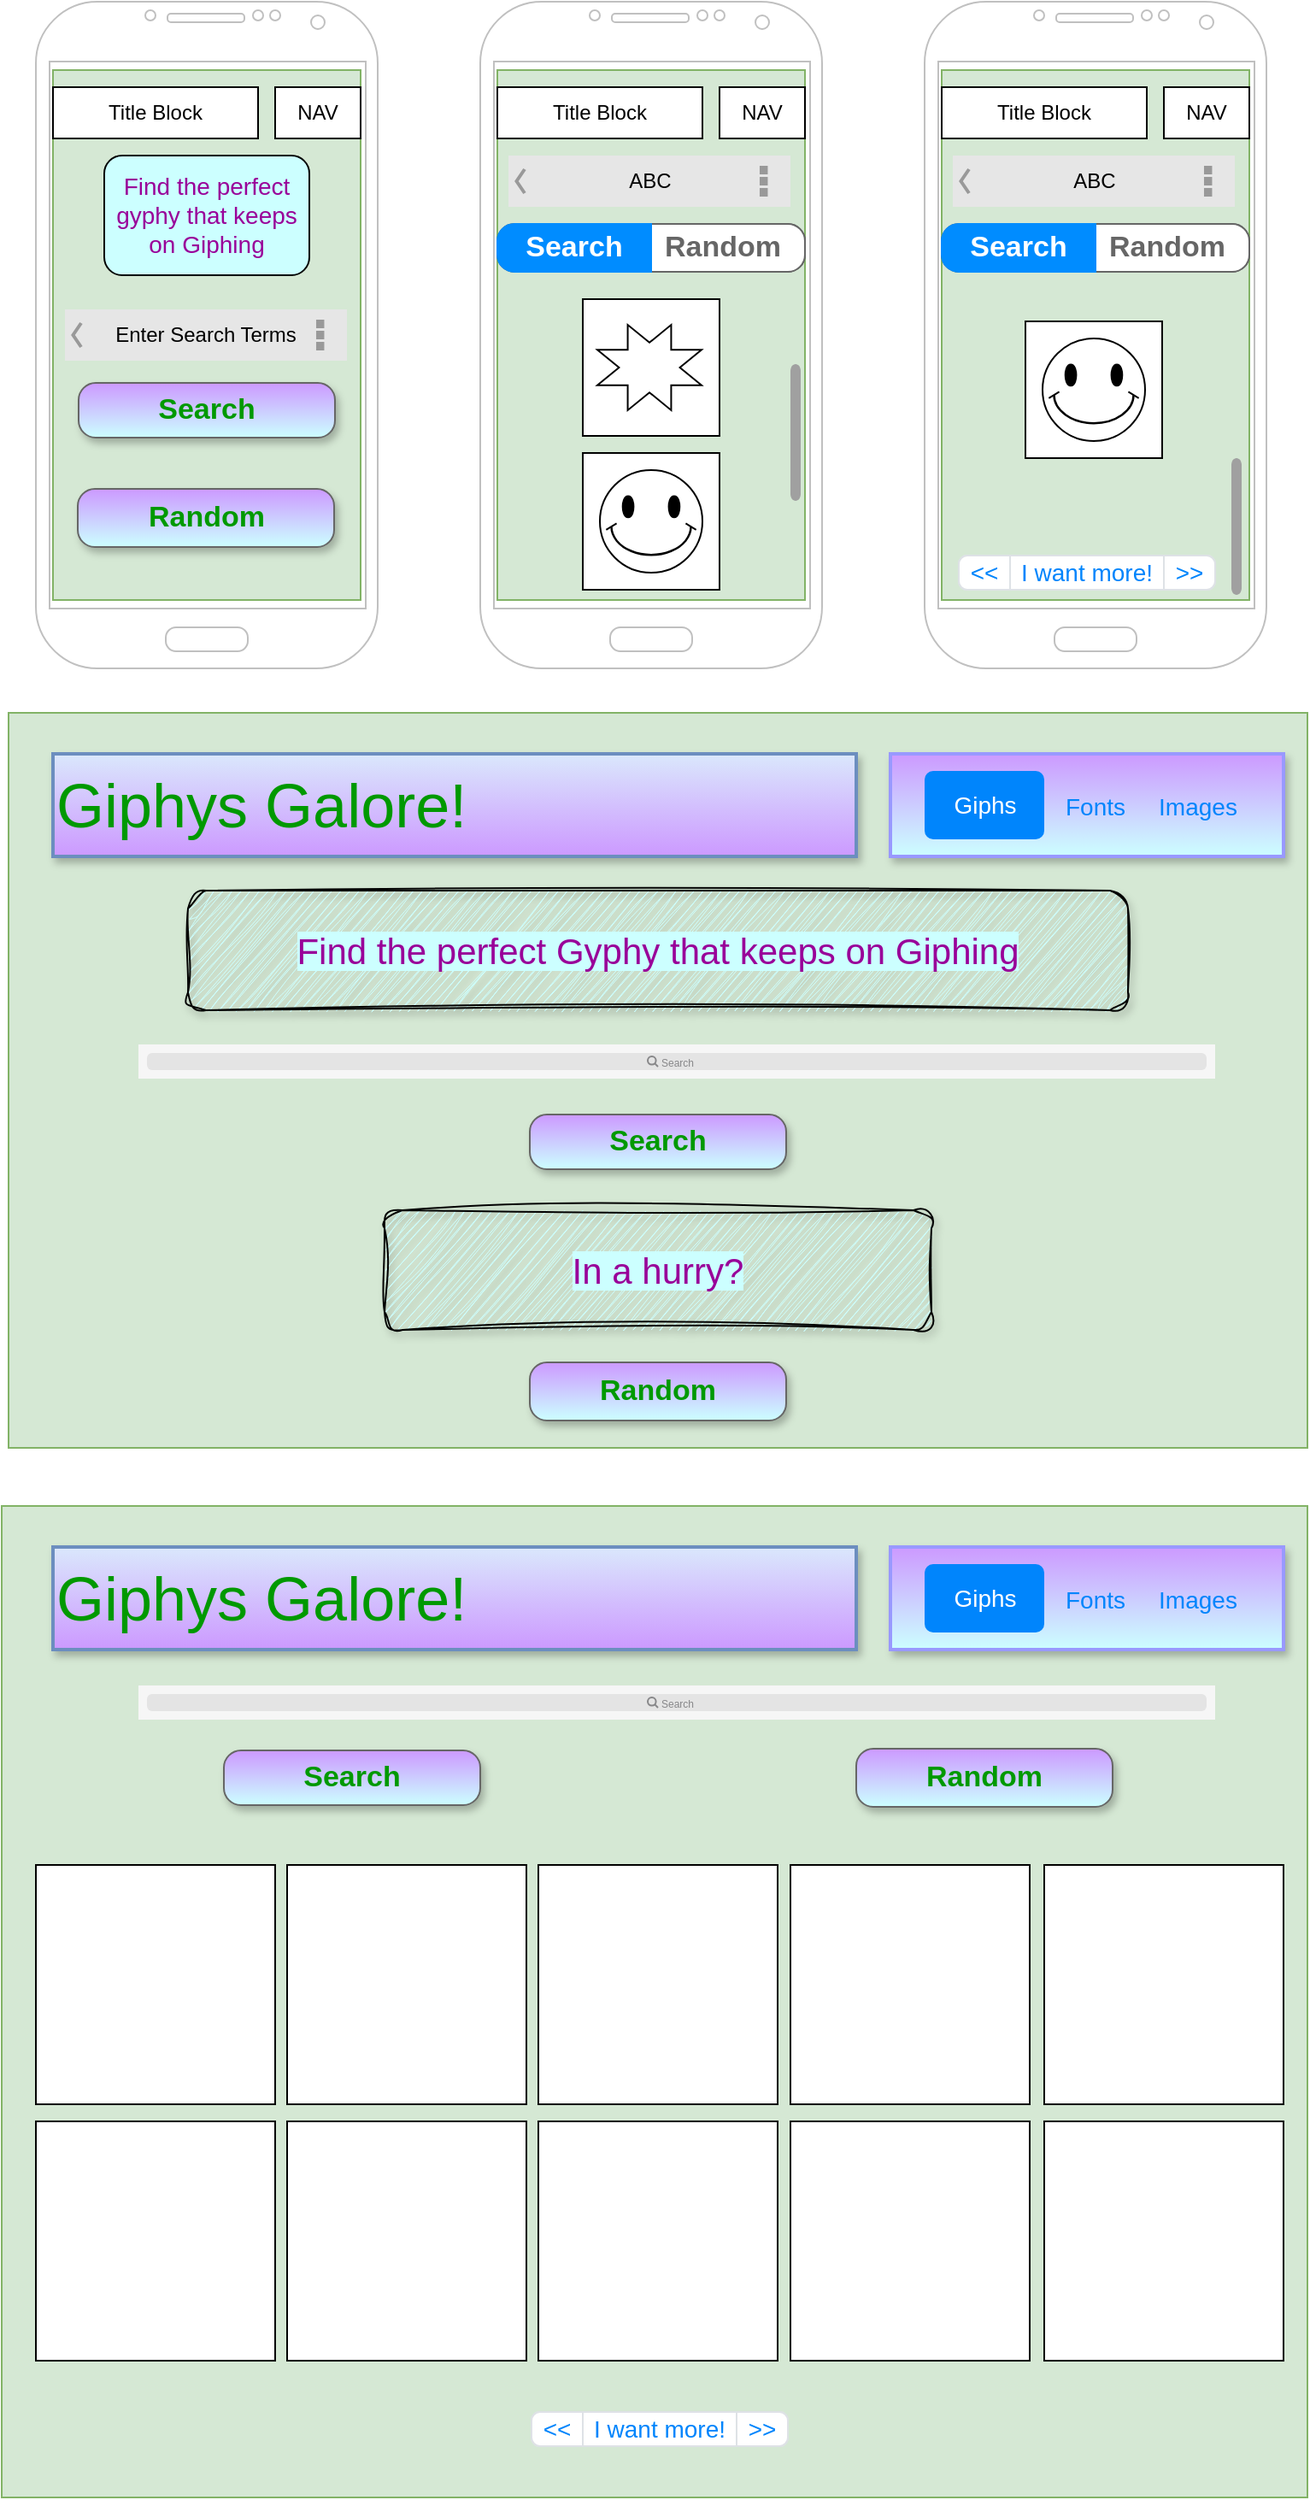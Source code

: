 <mxfile version="24.6.3" type="device">
  <diagram name="Page-1" id="wtlzH_nrTVhsQ1GrVVNn">
    <mxGraphModel dx="1050" dy="665" grid="1" gridSize="10" guides="1" tooltips="1" connect="1" arrows="1" fold="1" page="1" pageScale="1" pageWidth="850" pageHeight="1100" math="0" shadow="0">
      <root>
        <mxCell id="0" />
        <mxCell id="1" parent="0" />
        <mxCell id="Sazfo5w-X7qTimAAYtCj-8" value="" style="verticalLabelPosition=bottom;verticalAlign=top;html=1;shadow=0;dashed=0;strokeWidth=1;strokeColor=#82b366;shape=rect;fillColor=#d5e8d4;" vertex="1" parent="1">
          <mxGeometry x="90" y="80" width="180" height="310" as="geometry" />
        </mxCell>
        <mxCell id="Sazfo5w-X7qTimAAYtCj-1" value="" style="verticalLabelPosition=bottom;verticalAlign=top;html=1;shadow=0;dashed=0;strokeWidth=1;shape=mxgraph.android.phone2;strokeColor=#c0c0c0;" vertex="1" parent="1">
          <mxGeometry x="80" y="40" width="200" height="390" as="geometry" />
        </mxCell>
        <mxCell id="Sazfo5w-X7qTimAAYtCj-2" value="Title Block" style="rounded=0;whiteSpace=wrap;html=1;" vertex="1" parent="1">
          <mxGeometry x="90" y="90" width="120" height="30" as="geometry" />
        </mxCell>
        <mxCell id="Sazfo5w-X7qTimAAYtCj-3" value="NAV" style="rounded=0;whiteSpace=wrap;html=1;" vertex="1" parent="1">
          <mxGeometry x="220" y="90" width="50" height="30" as="geometry" />
        </mxCell>
        <mxCell id="Sazfo5w-X7qTimAAYtCj-7" value="Enter Search Terms" style="strokeWidth=1;html=1;shadow=0;dashed=0;shape=mxgraph.android.action_bar;fillColor=#E6E6E6;strokeColor=#c0c0c0;strokeWidth=2;whiteSpace=wrap;" vertex="1" parent="1">
          <mxGeometry x="97" y="220" width="165" height="30" as="geometry" />
        </mxCell>
        <mxCell id="Sazfo5w-X7qTimAAYtCj-10" value="&lt;div style=&quot;font-size: 14px;&quot;&gt;&lt;font style=&quot;background-color: rgb(204, 255, 255);&quot; color=&quot;#990099&quot;&gt;Find the perfect gyphy that keeps on Giphing&lt;/font&gt;&lt;/div&gt;" style="rounded=1;whiteSpace=wrap;html=1;align=center;fillColor=#CCFFFF;" vertex="1" parent="1">
          <mxGeometry x="120" y="130" width="120" height="70" as="geometry" />
        </mxCell>
        <mxCell id="Sazfo5w-X7qTimAAYtCj-11" value="" style="verticalLabelPosition=bottom;verticalAlign=top;html=1;shadow=0;dashed=0;strokeWidth=1;strokeColor=#82b366;shape=rect;fillColor=#d5e8d4;" vertex="1" parent="1">
          <mxGeometry x="350" y="80" width="180" height="310" as="geometry" />
        </mxCell>
        <mxCell id="Sazfo5w-X7qTimAAYtCj-12" value="" style="verticalLabelPosition=bottom;verticalAlign=top;html=1;shadow=0;dashed=0;strokeWidth=1;shape=mxgraph.android.phone2;strokeColor=#c0c0c0;" vertex="1" parent="1">
          <mxGeometry x="340" y="40" width="200" height="390" as="geometry" />
        </mxCell>
        <mxCell id="Sazfo5w-X7qTimAAYtCj-13" value="Title Block" style="rounded=0;whiteSpace=wrap;html=1;" vertex="1" parent="1">
          <mxGeometry x="350" y="90" width="120" height="30" as="geometry" />
        </mxCell>
        <mxCell id="Sazfo5w-X7qTimAAYtCj-14" value="NAV" style="rounded=0;whiteSpace=wrap;html=1;" vertex="1" parent="1">
          <mxGeometry x="480" y="90" width="50" height="30" as="geometry" />
        </mxCell>
        <mxCell id="Sazfo5w-X7qTimAAYtCj-17" value="ABC" style="strokeWidth=1;html=1;shadow=0;dashed=0;shape=mxgraph.android.action_bar;fillColor=#E6E6E6;strokeColor=#c0c0c0;strokeWidth=2;whiteSpace=wrap;" vertex="1" parent="1">
          <mxGeometry x="356.5" y="130" width="165" height="30" as="geometry" />
        </mxCell>
        <mxCell id="Sazfo5w-X7qTimAAYtCj-19" value="" style="whiteSpace=wrap;html=1;aspect=fixed;" vertex="1" parent="1">
          <mxGeometry x="400" y="214" width="80" height="80" as="geometry" />
        </mxCell>
        <mxCell id="Sazfo5w-X7qTimAAYtCj-20" value="" style="whiteSpace=wrap;html=1;aspect=fixed;" vertex="1" parent="1">
          <mxGeometry x="400" y="304" width="80" height="80" as="geometry" />
        </mxCell>
        <mxCell id="Sazfo5w-X7qTimAAYtCj-22" value="" style="html=1;verticalLabelPosition=bottom;labelBackgroundColor=#ffffff;verticalAlign=top;shadow=0;dashed=0;strokeWidth=2;shape=mxgraph.ios7.misc.scroll_(vertical);fillColor=#a0a0a0;" vertex="1" parent="1">
          <mxGeometry x="521.5" y="252" width="6" height="80" as="geometry" />
        </mxCell>
        <mxCell id="Sazfo5w-X7qTimAAYtCj-24" value="" style="verticalLabelPosition=bottom;verticalAlign=top;html=1;shape=mxgraph.basic.8_point_star" vertex="1" parent="1">
          <mxGeometry x="408.5" y="229" width="61" height="50" as="geometry" />
        </mxCell>
        <mxCell id="Sazfo5w-X7qTimAAYtCj-25" value="" style="verticalLabelPosition=bottom;verticalAlign=top;html=1;shape=mxgraph.basic.smiley" vertex="1" parent="1">
          <mxGeometry x="410" y="314" width="60" height="60" as="geometry" />
        </mxCell>
        <mxCell id="Sazfo5w-X7qTimAAYtCj-26" value="" style="verticalLabelPosition=bottom;verticalAlign=top;html=1;shadow=0;dashed=0;strokeWidth=1;strokeColor=#82b366;shape=rect;fillColor=#d5e8d4;" vertex="1" parent="1">
          <mxGeometry x="610" y="80" width="180" height="310" as="geometry" />
        </mxCell>
        <mxCell id="Sazfo5w-X7qTimAAYtCj-27" value="" style="verticalLabelPosition=bottom;verticalAlign=top;html=1;shadow=0;dashed=0;strokeWidth=1;shape=mxgraph.android.phone2;strokeColor=#c0c0c0;" vertex="1" parent="1">
          <mxGeometry x="600" y="40" width="200" height="390" as="geometry" />
        </mxCell>
        <mxCell id="Sazfo5w-X7qTimAAYtCj-28" value="Title Block" style="rounded=0;whiteSpace=wrap;html=1;" vertex="1" parent="1">
          <mxGeometry x="610" y="90" width="120" height="30" as="geometry" />
        </mxCell>
        <mxCell id="Sazfo5w-X7qTimAAYtCj-29" value="NAV" style="rounded=0;whiteSpace=wrap;html=1;" vertex="1" parent="1">
          <mxGeometry x="740" y="90" width="50" height="30" as="geometry" />
        </mxCell>
        <mxCell id="Sazfo5w-X7qTimAAYtCj-32" value="ABC" style="strokeWidth=1;html=1;shadow=0;dashed=0;shape=mxgraph.android.action_bar;fillColor=#E6E6E6;strokeColor=#c0c0c0;strokeWidth=2;whiteSpace=wrap;" vertex="1" parent="1">
          <mxGeometry x="616.5" y="130" width="165" height="30" as="geometry" />
        </mxCell>
        <mxCell id="Sazfo5w-X7qTimAAYtCj-34" value="" style="whiteSpace=wrap;html=1;aspect=fixed;" vertex="1" parent="1">
          <mxGeometry x="659" y="227" width="80" height="80" as="geometry" />
        </mxCell>
        <mxCell id="Sazfo5w-X7qTimAAYtCj-35" value="" style="html=1;verticalLabelPosition=bottom;labelBackgroundColor=#ffffff;verticalAlign=top;shadow=0;dashed=0;strokeWidth=2;shape=mxgraph.ios7.misc.scroll_(vertical);fillColor=#a0a0a0;" vertex="1" parent="1">
          <mxGeometry x="779.5" y="307" width="6" height="80" as="geometry" />
        </mxCell>
        <mxCell id="Sazfo5w-X7qTimAAYtCj-37" value="" style="verticalLabelPosition=bottom;verticalAlign=top;html=1;shape=mxgraph.basic.smiley" vertex="1" parent="1">
          <mxGeometry x="669" y="237" width="60" height="60" as="geometry" />
        </mxCell>
        <mxCell id="Sazfo5w-X7qTimAAYtCj-38" value="" style="html=1;shadow=0;dashed=0;shape=mxgraph.bootstrap.rrect;rSize=5;strokeColor=#DEE2E6;html=1;whiteSpace=wrap;fillColor=#ffffff;fontColor=#0085FC;" vertex="1" parent="1">
          <mxGeometry x="620" y="364" width="150" height="20" as="geometry" />
        </mxCell>
        <mxCell id="Sazfo5w-X7qTimAAYtCj-39" value="&lt;&lt;" style="strokeColor=inherit;fillColor=inherit;gradientColor=inherit;fontColor=inherit;html=1;shadow=0;dashed=0;shape=mxgraph.bootstrap.leftButton;rSize=5;perimeter=none;whiteSpace=wrap;resizeHeight=1;fontSize=14;" vertex="1" parent="Sazfo5w-X7qTimAAYtCj-38">
          <mxGeometry width="30" height="20" relative="1" as="geometry" />
        </mxCell>
        <mxCell id="Sazfo5w-X7qTimAAYtCj-40" value="I want more!" style="strokeColor=inherit;fillColor=inherit;gradientColor=inherit;fontColor=inherit;html=1;shadow=0;dashed=0;perimeter=none;whiteSpace=wrap;resizeHeight=1;fontSize=14;" vertex="1" parent="Sazfo5w-X7qTimAAYtCj-38">
          <mxGeometry width="90" height="20" relative="1" as="geometry">
            <mxPoint x="30" as="offset" />
          </mxGeometry>
        </mxCell>
        <mxCell id="Sazfo5w-X7qTimAAYtCj-43" value="&gt;&gt;" style="strokeColor=inherit;fillColor=inherit;gradientColor=inherit;fontColor=inherit;html=1;shadow=0;dashed=0;shape=mxgraph.bootstrap.rightButton;rSize=5;perimeter=none;whiteSpace=wrap;resizeHeight=1;fontSize=14;" vertex="1" parent="Sazfo5w-X7qTimAAYtCj-38">
          <mxGeometry x="1" width="30" height="20" relative="1" as="geometry">
            <mxPoint x="-30" as="offset" />
          </mxGeometry>
        </mxCell>
        <mxCell id="Sazfo5w-X7qTimAAYtCj-46" value="&lt;font color=&quot;#009900&quot;&gt;Search&lt;/font&gt;" style="strokeWidth=1;shadow=1;dashed=0;align=center;html=1;shape=mxgraph.mockup.buttons.button;strokeColor=#666666;fontColor=#ffffff;mainText=;buttonStyle=round;fontSize=17;fontStyle=1;fillColor=#CC99FF;whiteSpace=wrap;gradientColor=#CCFFFF;" vertex="1" parent="1">
          <mxGeometry x="105" y="263" width="150" height="32" as="geometry" />
        </mxCell>
        <mxCell id="Sazfo5w-X7qTimAAYtCj-47" value="&lt;font color=&quot;#009900&quot;&gt;Random&lt;/font&gt;" style="strokeWidth=1;shadow=1;dashed=0;align=center;html=1;shape=mxgraph.mockup.buttons.button;strokeColor=#666666;fontColor=#ffffff;mainText=;buttonStyle=round;fontSize=17;fontStyle=1;fillColor=#CC99FF;whiteSpace=wrap;gradientColor=#CCFFFF;" vertex="1" parent="1">
          <mxGeometry x="104.5" y="325" width="150" height="34" as="geometry" />
        </mxCell>
        <mxCell id="Sazfo5w-X7qTimAAYtCj-48" value="" style="strokeWidth=1;shadow=0;dashed=0;align=center;html=1;shape=mxgraph.mockup.rrect;rSize=10;fillColor=#ffffff;strokeColor=#666666;" vertex="1" parent="1">
          <mxGeometry x="350" y="170" width="180" height="28" as="geometry" />
        </mxCell>
        <mxCell id="Sazfo5w-X7qTimAAYtCj-51" value="Random" style="strokeColor=inherit;fillColor=inherit;gradientColor=inherit;strokeWidth=1;shadow=0;dashed=0;align=center;html=1;shape=mxgraph.mockup.rightButton;rSize=10;fontSize=17;fontColor=#666666;fontStyle=1;resizeHeight=1;whiteSpace=wrap;" vertex="1" parent="Sazfo5w-X7qTimAAYtCj-48">
          <mxGeometry x="1" width="96" height="28" relative="1" as="geometry">
            <mxPoint x="-96" as="offset" />
          </mxGeometry>
        </mxCell>
        <mxCell id="Sazfo5w-X7qTimAAYtCj-52" value="Search" style="strokeWidth=1;shadow=0;dashed=0;align=center;html=1;shape=mxgraph.mockup.leftButton;rSize=10;fontSize=17;fontColor=#ffffff;fontStyle=1;fillColor=#008cff;strokeColor=#008cff;resizeHeight=1;whiteSpace=wrap;" vertex="1" parent="Sazfo5w-X7qTimAAYtCj-48">
          <mxGeometry width="90" height="28" relative="1" as="geometry" />
        </mxCell>
        <mxCell id="Sazfo5w-X7qTimAAYtCj-54" value="" style="strokeWidth=1;shadow=0;dashed=0;align=center;html=1;shape=mxgraph.mockup.rrect;rSize=10;fillColor=#ffffff;strokeColor=#666666;" vertex="1" parent="1">
          <mxGeometry x="610" y="170" width="180" height="28" as="geometry" />
        </mxCell>
        <mxCell id="Sazfo5w-X7qTimAAYtCj-55" value="Random" style="strokeColor=inherit;fillColor=inherit;gradientColor=inherit;strokeWidth=1;shadow=0;dashed=0;align=center;html=1;shape=mxgraph.mockup.rightButton;rSize=10;fontSize=17;fontColor=#666666;fontStyle=1;resizeHeight=1;whiteSpace=wrap;" vertex="1" parent="Sazfo5w-X7qTimAAYtCj-54">
          <mxGeometry x="1" width="96" height="28" relative="1" as="geometry">
            <mxPoint x="-96" as="offset" />
          </mxGeometry>
        </mxCell>
        <mxCell id="Sazfo5w-X7qTimAAYtCj-56" value="Search" style="strokeWidth=1;shadow=0;dashed=0;align=center;html=1;shape=mxgraph.mockup.leftButton;rSize=10;fontSize=17;fontColor=#ffffff;fontStyle=1;fillColor=#008cff;strokeColor=#008cff;resizeHeight=1;whiteSpace=wrap;" vertex="1" parent="Sazfo5w-X7qTimAAYtCj-54">
          <mxGeometry width="90" height="28" relative="1" as="geometry" />
        </mxCell>
        <mxCell id="Sazfo5w-X7qTimAAYtCj-59" value="" style="rounded=0;whiteSpace=wrap;html=1;fillColor=#d5e8d4;strokeColor=#82b366;" vertex="1" parent="1">
          <mxGeometry x="64" y="456" width="760" height="430" as="geometry" />
        </mxCell>
        <mxCell id="Sazfo5w-X7qTimAAYtCj-60" value="&lt;p style=&quot;line-height: 100%; font-size: 36px;&quot;&gt;&lt;font color=&quot;#009900&quot; style=&quot;font-size: 36px;&quot;&gt;Giphys Galore!&lt;/font&gt;&lt;/p&gt;" style="rounded=0;whiteSpace=wrap;html=1;align=left;fillColor=#dae8fc;strokeColor=#6c8ebf;strokeWidth=2;gradientColor=#CC99FF;shadow=1;" vertex="1" parent="1">
          <mxGeometry x="90" y="480" width="470" height="60" as="geometry" />
        </mxCell>
        <mxCell id="Sazfo5w-X7qTimAAYtCj-61" value="" style="rounded=0;whiteSpace=wrap;html=1;strokeColor=#9999FF;strokeWidth=2;shadow=1;gradientColor=#CCFFFF;fillColor=#CC99FF;" vertex="1" parent="1">
          <mxGeometry x="580" y="480" width="230" height="60" as="geometry" />
        </mxCell>
        <mxCell id="Sazfo5w-X7qTimAAYtCj-62" value="Giphs" style="html=1;shadow=0;dashed=0;shape=mxgraph.bootstrap.rrect;rSize=5;fillColor=#0085FC;strokeColor=none;fontSize=14;fontColor=#ffffff;" vertex="1" parent="1">
          <mxGeometry x="600" y="490" width="70" height="40" as="geometry" />
        </mxCell>
        <mxCell id="Sazfo5w-X7qTimAAYtCj-63" value="Fonts" style="fillColor=none;strokeColor=none;fontSize=14;fontColor=#0085FC;" vertex="1" parent="1">
          <mxGeometry x="670" y="490" width="60" height="40" as="geometry" />
        </mxCell>
        <mxCell id="Sazfo5w-X7qTimAAYtCj-64" value="Images" style="fillColor=none;strokeColor=none;fontSize=14;fontColor=#0085FC;" vertex="1" parent="1">
          <mxGeometry x="730" y="490" width="60" height="40" as="geometry" />
        </mxCell>
        <mxCell id="Sazfo5w-X7qTimAAYtCj-66" value="" style="shape=rect;fillColor=#F6F6F6;strokeColor=none;" vertex="1" parent="1">
          <mxGeometry x="140" y="650" width="630" height="20" as="geometry" />
        </mxCell>
        <mxCell id="Sazfo5w-X7qTimAAYtCj-67" value="" style="html=1;strokeWidth=1;shadow=0;dashed=0;shape=mxgraph.ios7ui.marginRect;rx=3;ry=3;rectMargin=5;fillColor=#E4E4E4;strokeColor=none;" vertex="1" parent="Sazfo5w-X7qTimAAYtCj-66">
          <mxGeometry width="630" height="20" as="geometry" />
        </mxCell>
        <mxCell id="Sazfo5w-X7qTimAAYtCj-68" value="Search" style="shape=mxgraph.ios7.icons.looking_glass;strokeColor=#878789;fillColor=none;fontColor=#878789;labelPosition=right;verticalLabelPosition=middle;align=left;verticalAlign=middle;fontSize=6;fontStyle=0;spacingTop=2;sketch=0;html=1;" vertex="1" parent="Sazfo5w-X7qTimAAYtCj-66">
          <mxGeometry x="0.5" y="0.5" width="6" height="6" relative="1" as="geometry">
            <mxPoint x="-17" y="-3" as="offset" />
          </mxGeometry>
        </mxCell>
        <mxCell id="Sazfo5w-X7qTimAAYtCj-70" value="&lt;div style=&quot;&quot;&gt;&lt;font style=&quot;background-color: rgb(204, 255, 255); font-size: 21px;&quot; color=&quot;#990099&quot;&gt;Find the perfect Gyphy that keeps on Giphing&lt;/font&gt;&lt;/div&gt;" style="rounded=1;whiteSpace=wrap;html=1;align=center;fillColor=#CCFFFF;shadow=1;sketch=1;curveFitting=1;jiggle=2;" vertex="1" parent="1">
          <mxGeometry x="169" y="560" width="550" height="70" as="geometry" />
        </mxCell>
        <mxCell id="Sazfo5w-X7qTimAAYtCj-71" value="&lt;font color=&quot;#009900&quot;&gt;Search&lt;/font&gt;" style="strokeWidth=1;shadow=1;dashed=0;align=center;html=1;shape=mxgraph.mockup.buttons.button;strokeColor=#666666;fontColor=#ffffff;mainText=;buttonStyle=round;fontSize=17;fontStyle=1;fillColor=#CC99FF;whiteSpace=wrap;gradientColor=#CCFFFF;" vertex="1" parent="1">
          <mxGeometry x="369" y="691" width="150" height="32" as="geometry" />
        </mxCell>
        <mxCell id="Sazfo5w-X7qTimAAYtCj-72" value="&lt;div style=&quot;&quot;&gt;&lt;font style=&quot;background-color: rgb(204, 255, 255); font-size: 21px;&quot; color=&quot;#990099&quot;&gt;In a hurry?&lt;/font&gt;&lt;/div&gt;" style="rounded=1;whiteSpace=wrap;html=1;align=center;fillColor=#CCFFFF;sketch=1;curveFitting=1;jiggle=2;shadow=1;" vertex="1" parent="1">
          <mxGeometry x="284" y="747" width="320" height="70" as="geometry" />
        </mxCell>
        <mxCell id="Sazfo5w-X7qTimAAYtCj-73" value="&lt;font color=&quot;#009900&quot;&gt;Random&lt;/font&gt;" style="strokeWidth=1;shadow=1;dashed=0;align=center;html=1;shape=mxgraph.mockup.buttons.button;strokeColor=#666666;fontColor=#ffffff;mainText=;buttonStyle=round;fontSize=17;fontStyle=1;fillColor=#CC99FF;whiteSpace=wrap;gradientColor=#CCFFFF;" vertex="1" parent="1">
          <mxGeometry x="369" y="836" width="150" height="34" as="geometry" />
        </mxCell>
        <mxCell id="Sazfo5w-X7qTimAAYtCj-75" value="" style="rounded=0;whiteSpace=wrap;html=1;fillColor=#d5e8d4;strokeColor=#82b366;" vertex="1" parent="1">
          <mxGeometry x="60" y="920" width="764" height="580" as="geometry" />
        </mxCell>
        <mxCell id="Sazfo5w-X7qTimAAYtCj-76" value="&lt;p style=&quot;line-height: 100%; font-size: 36px;&quot;&gt;&lt;font color=&quot;#009900&quot; style=&quot;font-size: 36px;&quot;&gt;Giphys Galore!&lt;/font&gt;&lt;/p&gt;" style="rounded=0;whiteSpace=wrap;html=1;align=left;fillColor=#dae8fc;strokeColor=#6c8ebf;strokeWidth=2;gradientColor=#CC99FF;shadow=1;" vertex="1" parent="1">
          <mxGeometry x="90" y="944" width="470" height="60" as="geometry" />
        </mxCell>
        <mxCell id="Sazfo5w-X7qTimAAYtCj-77" value="" style="rounded=0;whiteSpace=wrap;html=1;strokeColor=#9999FF;strokeWidth=2;shadow=1;gradientColor=#CCFFFF;fillColor=#CC99FF;" vertex="1" parent="1">
          <mxGeometry x="580" y="944" width="230" height="60" as="geometry" />
        </mxCell>
        <mxCell id="Sazfo5w-X7qTimAAYtCj-78" value="Giphs" style="html=1;shadow=0;dashed=0;shape=mxgraph.bootstrap.rrect;rSize=5;fillColor=#0085FC;strokeColor=none;fontSize=14;fontColor=#ffffff;" vertex="1" parent="1">
          <mxGeometry x="600" y="954" width="70" height="40" as="geometry" />
        </mxCell>
        <mxCell id="Sazfo5w-X7qTimAAYtCj-79" value="Fonts" style="fillColor=none;strokeColor=none;fontSize=14;fontColor=#0085FC;" vertex="1" parent="1">
          <mxGeometry x="670" y="954" width="60" height="40" as="geometry" />
        </mxCell>
        <mxCell id="Sazfo5w-X7qTimAAYtCj-80" value="Images" style="fillColor=none;strokeColor=none;fontSize=14;fontColor=#0085FC;" vertex="1" parent="1">
          <mxGeometry x="730" y="954" width="60" height="40" as="geometry" />
        </mxCell>
        <mxCell id="Sazfo5w-X7qTimAAYtCj-81" value="" style="shape=rect;fillColor=#F6F6F6;strokeColor=none;" vertex="1" parent="1">
          <mxGeometry x="140" y="1025" width="630" height="20" as="geometry" />
        </mxCell>
        <mxCell id="Sazfo5w-X7qTimAAYtCj-82" value="" style="html=1;strokeWidth=1;shadow=0;dashed=0;shape=mxgraph.ios7ui.marginRect;rx=3;ry=3;rectMargin=5;fillColor=#E4E4E4;strokeColor=none;" vertex="1" parent="Sazfo5w-X7qTimAAYtCj-81">
          <mxGeometry width="630" height="20" as="geometry" />
        </mxCell>
        <mxCell id="Sazfo5w-X7qTimAAYtCj-83" value="Search" style="shape=mxgraph.ios7.icons.looking_glass;strokeColor=#878789;fillColor=none;fontColor=#878789;labelPosition=right;verticalLabelPosition=middle;align=left;verticalAlign=middle;fontSize=6;fontStyle=0;spacingTop=2;sketch=0;html=1;" vertex="1" parent="Sazfo5w-X7qTimAAYtCj-81">
          <mxGeometry x="0.5" y="0.5" width="6" height="6" relative="1" as="geometry">
            <mxPoint x="-17" y="-3" as="offset" />
          </mxGeometry>
        </mxCell>
        <mxCell id="Sazfo5w-X7qTimAAYtCj-85" value="&lt;font color=&quot;#009900&quot;&gt;Search&lt;/font&gt;" style="strokeWidth=1;shadow=1;dashed=0;align=center;html=1;shape=mxgraph.mockup.buttons.button;strokeColor=#666666;fontColor=#ffffff;mainText=;buttonStyle=round;fontSize=17;fontStyle=1;fillColor=#CC99FF;whiteSpace=wrap;gradientColor=#CCFFFF;" vertex="1" parent="1">
          <mxGeometry x="190" y="1063" width="150" height="32" as="geometry" />
        </mxCell>
        <mxCell id="Sazfo5w-X7qTimAAYtCj-87" value="&lt;font color=&quot;#009900&quot;&gt;Random&lt;/font&gt;" style="strokeWidth=1;shadow=1;dashed=0;align=center;html=1;shape=mxgraph.mockup.buttons.button;strokeColor=#666666;fontColor=#ffffff;mainText=;buttonStyle=round;fontSize=17;fontStyle=1;fillColor=#CC99FF;whiteSpace=wrap;gradientColor=#CCFFFF;" vertex="1" parent="1">
          <mxGeometry x="560" y="1062" width="150" height="34" as="geometry" />
        </mxCell>
        <mxCell id="Sazfo5w-X7qTimAAYtCj-88" value="" style="whiteSpace=wrap;html=1;aspect=fixed;" vertex="1" parent="1">
          <mxGeometry x="80" y="1130" width="140" height="140" as="geometry" />
        </mxCell>
        <mxCell id="Sazfo5w-X7qTimAAYtCj-89" value="" style="whiteSpace=wrap;html=1;aspect=fixed;" vertex="1" parent="1">
          <mxGeometry x="227" y="1130" width="140" height="140" as="geometry" />
        </mxCell>
        <mxCell id="Sazfo5w-X7qTimAAYtCj-90" value="" style="whiteSpace=wrap;html=1;aspect=fixed;" vertex="1" parent="1">
          <mxGeometry x="374" y="1130" width="140" height="140" as="geometry" />
        </mxCell>
        <mxCell id="Sazfo5w-X7qTimAAYtCj-91" value="" style="whiteSpace=wrap;html=1;aspect=fixed;" vertex="1" parent="1">
          <mxGeometry x="521.5" y="1130" width="140" height="140" as="geometry" />
        </mxCell>
        <mxCell id="Sazfo5w-X7qTimAAYtCj-92" value="" style="whiteSpace=wrap;html=1;aspect=fixed;" vertex="1" parent="1">
          <mxGeometry x="670" y="1130" width="140" height="140" as="geometry" />
        </mxCell>
        <mxCell id="Sazfo5w-X7qTimAAYtCj-93" value="" style="whiteSpace=wrap;html=1;aspect=fixed;" vertex="1" parent="1">
          <mxGeometry x="80" y="1280" width="140" height="140" as="geometry" />
        </mxCell>
        <mxCell id="Sazfo5w-X7qTimAAYtCj-94" value="" style="whiteSpace=wrap;html=1;aspect=fixed;" vertex="1" parent="1">
          <mxGeometry x="227" y="1280" width="140" height="140" as="geometry" />
        </mxCell>
        <mxCell id="Sazfo5w-X7qTimAAYtCj-95" value="" style="whiteSpace=wrap;html=1;aspect=fixed;" vertex="1" parent="1">
          <mxGeometry x="374" y="1280" width="140" height="140" as="geometry" />
        </mxCell>
        <mxCell id="Sazfo5w-X7qTimAAYtCj-96" value="" style="whiteSpace=wrap;html=1;aspect=fixed;" vertex="1" parent="1">
          <mxGeometry x="521.5" y="1280" width="140" height="140" as="geometry" />
        </mxCell>
        <mxCell id="Sazfo5w-X7qTimAAYtCj-97" value="" style="whiteSpace=wrap;html=1;aspect=fixed;" vertex="1" parent="1">
          <mxGeometry x="670" y="1280" width="140" height="140" as="geometry" />
        </mxCell>
        <mxCell id="Sazfo5w-X7qTimAAYtCj-98" value="" style="html=1;shadow=0;dashed=0;shape=mxgraph.bootstrap.rrect;rSize=5;strokeColor=#DEE2E6;html=1;whiteSpace=wrap;fillColor=#ffffff;fontColor=#0085FC;" vertex="1" parent="1">
          <mxGeometry x="370" y="1450" width="150" height="20" as="geometry" />
        </mxCell>
        <mxCell id="Sazfo5w-X7qTimAAYtCj-99" value="&lt;&lt;" style="strokeColor=inherit;fillColor=inherit;gradientColor=inherit;fontColor=inherit;html=1;shadow=0;dashed=0;shape=mxgraph.bootstrap.leftButton;rSize=5;perimeter=none;whiteSpace=wrap;resizeHeight=1;fontSize=14;" vertex="1" parent="Sazfo5w-X7qTimAAYtCj-98">
          <mxGeometry width="30" height="20" relative="1" as="geometry" />
        </mxCell>
        <mxCell id="Sazfo5w-X7qTimAAYtCj-100" value="I want more!" style="strokeColor=inherit;fillColor=inherit;gradientColor=inherit;fontColor=inherit;html=1;shadow=0;dashed=0;perimeter=none;whiteSpace=wrap;resizeHeight=1;fontSize=14;" vertex="1" parent="Sazfo5w-X7qTimAAYtCj-98">
          <mxGeometry width="90" height="20" relative="1" as="geometry">
            <mxPoint x="30" as="offset" />
          </mxGeometry>
        </mxCell>
        <mxCell id="Sazfo5w-X7qTimAAYtCj-101" value="&gt;&gt;" style="strokeColor=inherit;fillColor=inherit;gradientColor=inherit;fontColor=inherit;html=1;shadow=0;dashed=0;shape=mxgraph.bootstrap.rightButton;rSize=5;perimeter=none;whiteSpace=wrap;resizeHeight=1;fontSize=14;" vertex="1" parent="Sazfo5w-X7qTimAAYtCj-98">
          <mxGeometry x="1" width="30" height="20" relative="1" as="geometry">
            <mxPoint x="-30" as="offset" />
          </mxGeometry>
        </mxCell>
      </root>
    </mxGraphModel>
  </diagram>
</mxfile>
